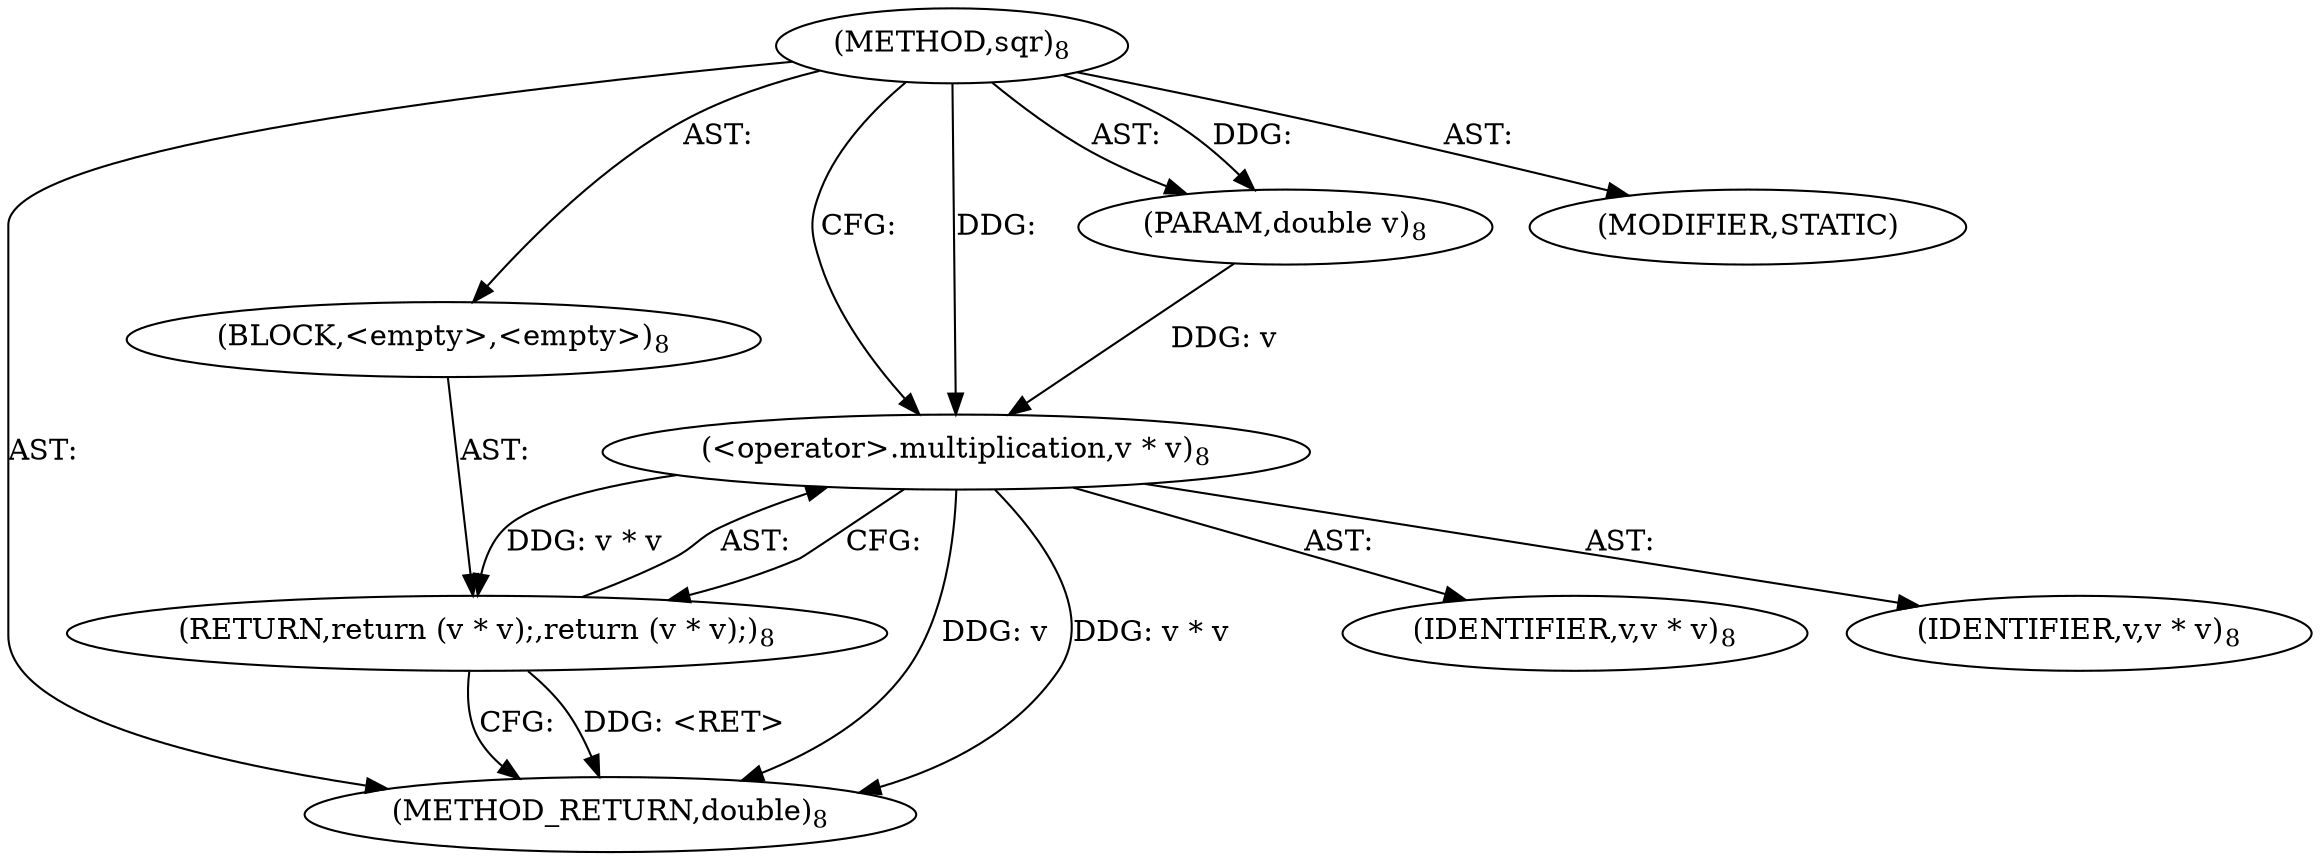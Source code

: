 digraph "sqr" {  
"38" [label = <(METHOD,sqr)<SUB>8</SUB>> ]
"39" [label = <(PARAM,double v)<SUB>8</SUB>> ]
"40" [label = <(BLOCK,&lt;empty&gt;,&lt;empty&gt;)<SUB>8</SUB>> ]
"41" [label = <(RETURN,return (v * v);,return (v * v);)<SUB>8</SUB>> ]
"42" [label = <(&lt;operator&gt;.multiplication,v * v)<SUB>8</SUB>> ]
"43" [label = <(IDENTIFIER,v,v * v)<SUB>8</SUB>> ]
"44" [label = <(IDENTIFIER,v,v * v)<SUB>8</SUB>> ]
"45" [label = <(MODIFIER,STATIC)> ]
"46" [label = <(METHOD_RETURN,double)<SUB>8</SUB>> ]
  "38" -> "39"  [ label = "AST: "] 
  "38" -> "40"  [ label = "AST: "] 
  "38" -> "45"  [ label = "AST: "] 
  "38" -> "46"  [ label = "AST: "] 
  "40" -> "41"  [ label = "AST: "] 
  "41" -> "42"  [ label = "AST: "] 
  "42" -> "43"  [ label = "AST: "] 
  "42" -> "44"  [ label = "AST: "] 
  "41" -> "46"  [ label = "CFG: "] 
  "42" -> "41"  [ label = "CFG: "] 
  "38" -> "42"  [ label = "CFG: "] 
  "41" -> "46"  [ label = "DDG: &lt;RET&gt;"] 
  "42" -> "46"  [ label = "DDG: v"] 
  "42" -> "46"  [ label = "DDG: v * v"] 
  "38" -> "39"  [ label = "DDG: "] 
  "42" -> "41"  [ label = "DDG: v * v"] 
  "39" -> "42"  [ label = "DDG: v"] 
  "38" -> "42"  [ label = "DDG: "] 
}
